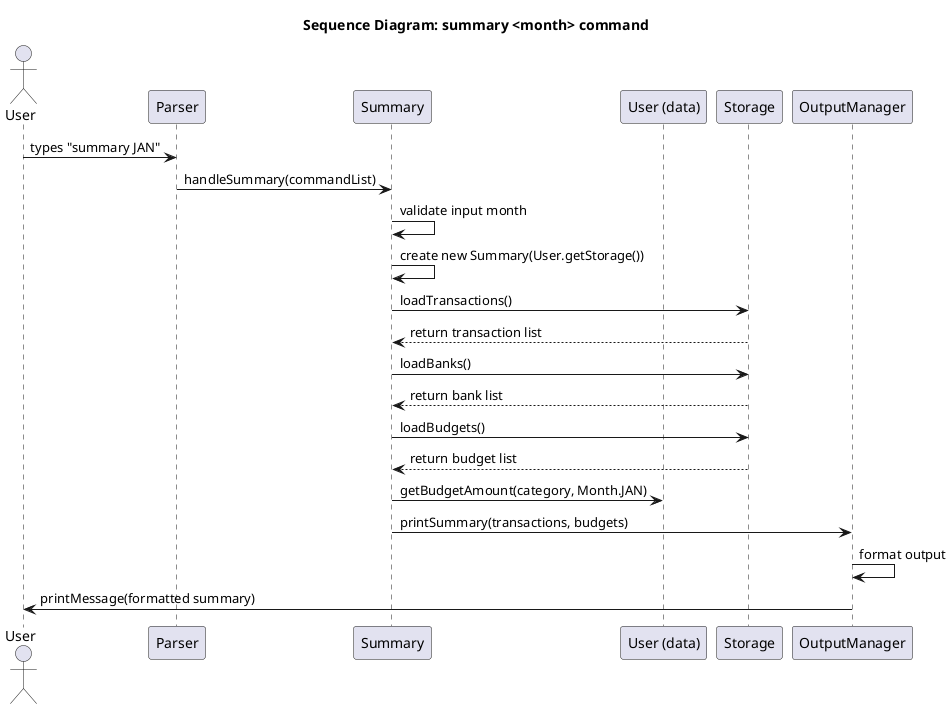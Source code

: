 @startuml
scale 1

title Sequence Diagram: summary <month> command

actor User
participant Parser
participant Summary
participant UserData as "User (data)"
participant Storage
participant OutputManager

User -> Parser: types "summary JAN"
Parser -> Summary: handleSummary(commandList)
Summary -> Summary: validate input month
Summary -> Summary: create new Summary(User.getStorage())
Summary -> Storage: loadTransactions()
Storage --> Summary: return transaction list
Summary -> Storage: loadBanks()
Storage --> Summary: return bank list
Summary -> Storage: loadBudgets()
Storage --> Summary: return budget list
Summary -> UserData: getBudgetAmount(category, Month.JAN)
Summary -> OutputManager: printSummary(transactions, budgets)
OutputManager -> OutputManager: format output
OutputManager -> User: printMessage(formatted summary)

@enduml
